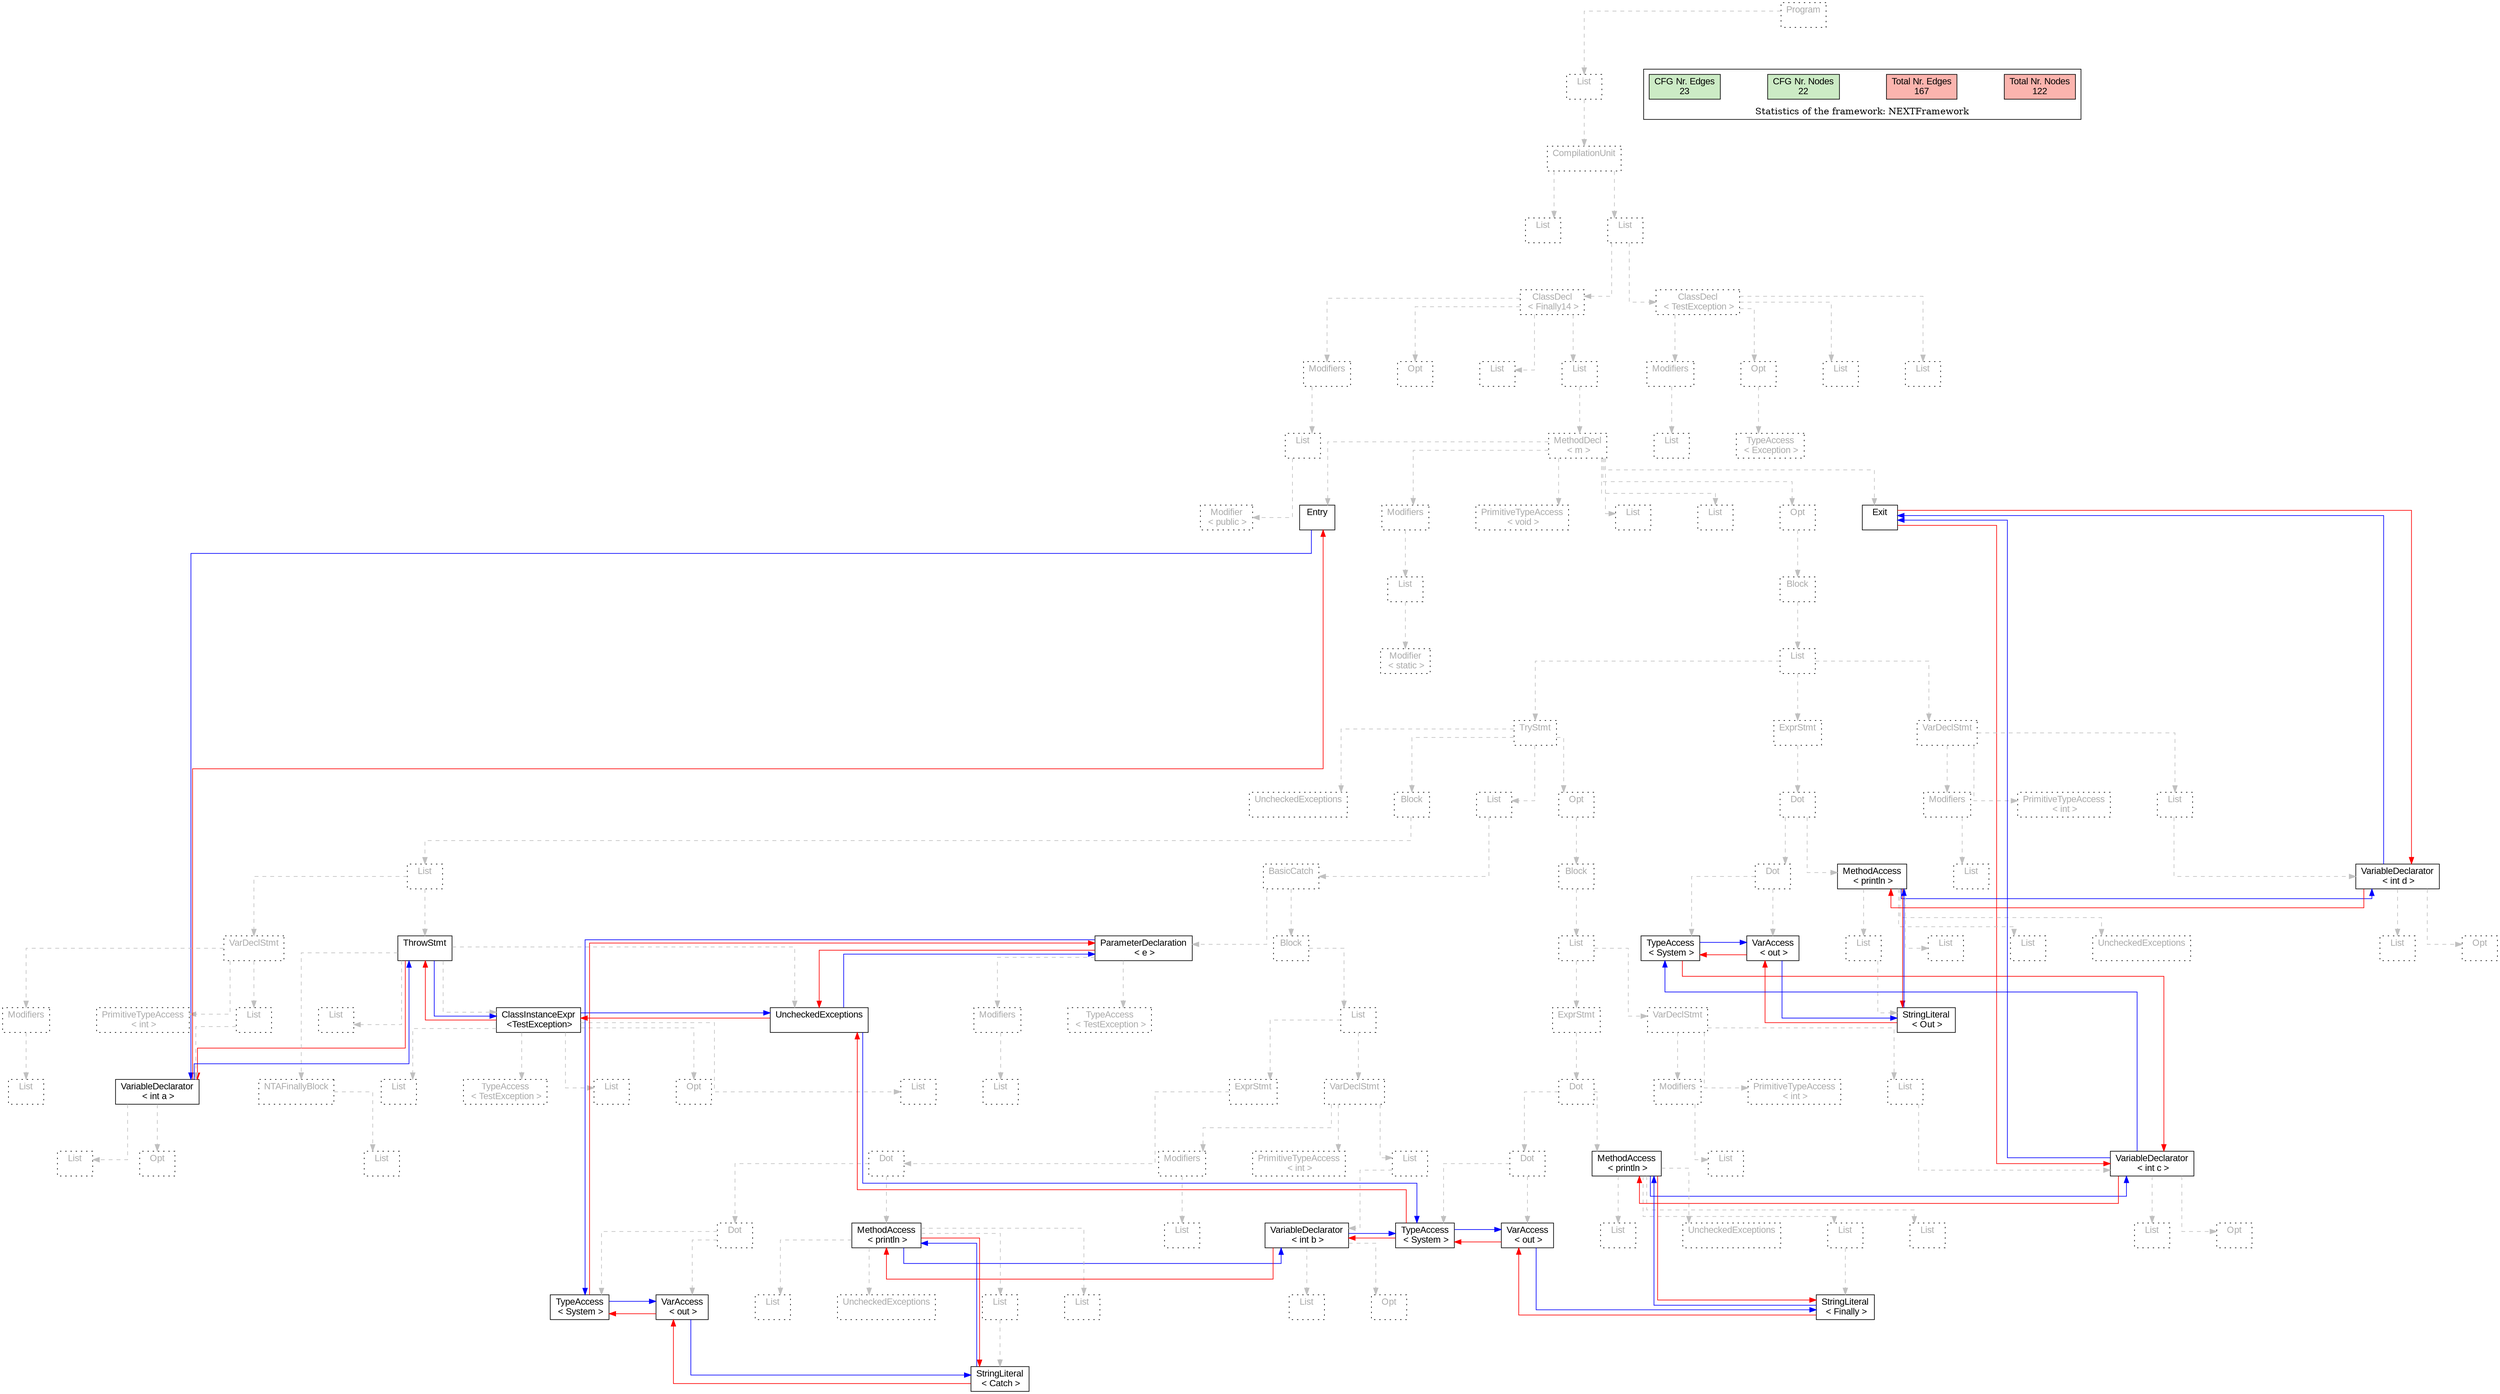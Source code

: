 digraph G {
graph [splines=ortho, nodesep="1", ranksep="1"]
node [shape=rect, fontname=Arial];
{ rank = same; "Program[0]"}
{ rank = same; "List[1]"}
{ rank = same; "CompilationUnit[2]"}
{ rank = same; "List[3]"; "List[4]"}
{ rank = same; "ClassDecl[5]"; "ClassDecl[115]"}
{ rank = same; "Modifiers[6]"; "Opt[9]"; "List[10]"; "List[11]"; "Modifiers[116]"; "Opt[118]"; "List[120]"; "List[121]"}
{ rank = same; "List[7]"; "MethodDecl[12]"; "List[117]"; "TypeAccess[119]"}
{ rank = same; "Modifier[8]"; "Entry[13]"; "Modifiers[14]"; "PrimitiveTypeAccess[17]"; "List[18]"; "List[19]"; "Opt[20]"; "Exit[21]"}
{ rank = same; "List[15]"; "Block[21]"}
{ rank = same; "Modifier[16]"; "List[22]"}
{ rank = same; "TryStmt[23]"; "ExprStmt[96]"; "VarDeclStmt[107]"}
{ rank = same; "Block[24]"; "List[46]"; "Opt[73]"; "UncheckedExceptions[95]"; "Dot[97]"; "Modifiers[108]"; "PrimitiveTypeAccess[110]"; "List[111]"}
{ rank = same; "List[25]"; "BasicCatch[47]"; "Block[74]"; "Dot[98]"; "MethodAccess[101]"; "List[109]"; "VariableDeclarator[112]"}
{ rank = same; "VarDeclStmt[26]"; "ThrowStmt[34]"; "ParameterDeclaration[48]"; "Block[52]"; "List[75]"; "TypeAccess[99]"; "VarAccess[100]"; "List[103]"; "List[105]"; "List[106]"; "UncheckedExceptions[102]"; "List[113]"; "Opt[114]"}
{ rank = same; "Modifiers[27]"; "PrimitiveTypeAccess[29]"; "List[30]"; "ClassInstanceExpr[36]"; "UncheckedExceptions[35]"; "List[45]"; "Modifiers[49]"; "TypeAccess[51]"; "List[53]"; "ExprStmt[76]"; "VarDeclStmt[87]"; "StringLiteral[104]"}
{ rank = same; "List[28]"; "VariableDeclarator[31]"; "TypeAccess[37]"; "List[38]"; "Opt[39]"; "List[40]"; "List[41]"; "NTAFinallyBlock[43]"; "List[50]"; "ExprStmt[54]"; "VarDeclStmt[65]"; "Dot[77]"; "Modifiers[88]"; "PrimitiveTypeAccess[90]"; "List[91]"}
{ rank = same; "List[32]"; "Opt[33]"; "List[44]"; "Dot[55]"; "Modifiers[66]"; "PrimitiveTypeAccess[68]"; "List[69]"; "Dot[78]"; "MethodAccess[81]"; "List[89]"; "VariableDeclarator[92]"}
{ rank = same; "Dot[56]"; "MethodAccess[59]"; "List[67]"; "VariableDeclarator[70]"; "TypeAccess[79]"; "VarAccess[80]"; "List[83]"; "List[85]"; "List[86]"; "UncheckedExceptions[82]"; "List[93]"; "Opt[94]"}
{ rank = same; "TypeAccess[57]"; "VarAccess[58]"; "List[61]"; "List[63]"; "List[64]"; "UncheckedExceptions[60]"; "List[71]"; "Opt[72]"; "StringLiteral[84]"}
{ rank = same; "StringLiteral[62]"}
"Program[0]" [label="Program\n ", style= dotted   fillcolor="#eeeeee" fontcolor="#aaaaaa"  ]
"List[1]" [label="List\n ", style= dotted   fillcolor="#eeeeee" fontcolor="#aaaaaa"  ]
"CompilationUnit[2]" [label="CompilationUnit\n ", style= dotted   fillcolor="#eeeeee" fontcolor="#aaaaaa"  ]
"List[3]" [label="List\n ", style= dotted   fillcolor="#eeeeee" fontcolor="#aaaaaa"  ]
"List[4]" [label="List\n ", style= dotted   fillcolor="#eeeeee" fontcolor="#aaaaaa"  ]
"ClassDecl[5]" [label="ClassDecl\n < Finally14 >", style= dotted   fillcolor="#eeeeee" fontcolor="#aaaaaa"  ]
"Modifiers[6]" [label="Modifiers\n ", style= dotted   fillcolor="#eeeeee" fontcolor="#aaaaaa"  ]
"List[7]" [label="List\n ", style= dotted   fillcolor="#eeeeee" fontcolor="#aaaaaa"  ]
"Modifier[8]" [label="Modifier\n < public >", style= dotted   fillcolor="#eeeeee" fontcolor="#aaaaaa"  ]
"Opt[9]" [label="Opt\n ", style= dotted   fillcolor="#eeeeee" fontcolor="#aaaaaa"  ]
"List[10]" [label="List\n ", style= dotted   fillcolor="#eeeeee" fontcolor="#aaaaaa"  ]
"List[11]" [label="List\n ", style= dotted   fillcolor="#eeeeee" fontcolor="#aaaaaa"  ]
"MethodDecl[12]" [label="MethodDecl\n < m >", style= dotted   fillcolor="#eeeeee" fontcolor="#aaaaaa"  ]
"Entry[13]" [label="Entry\n ", fillcolor=white   style=filled  ]
"Modifiers[14]" [label="Modifiers\n ", style= dotted   fillcolor="#eeeeee" fontcolor="#aaaaaa"  ]
"List[15]" [label="List\n ", style= dotted   fillcolor="#eeeeee" fontcolor="#aaaaaa"  ]
"Modifier[16]" [label="Modifier\n < static >", style= dotted   fillcolor="#eeeeee" fontcolor="#aaaaaa"  ]
"PrimitiveTypeAccess[17]" [label="PrimitiveTypeAccess\n < void >", style= dotted   fillcolor="#eeeeee" fontcolor="#aaaaaa"  ]
"List[18]" [label="List\n ", style= dotted   fillcolor="#eeeeee" fontcolor="#aaaaaa"  ]
"List[19]" [label="List\n ", style= dotted   fillcolor="#eeeeee" fontcolor="#aaaaaa"  ]
"Opt[20]" [label="Opt\n ", style= dotted   fillcolor="#eeeeee" fontcolor="#aaaaaa"  ]
"Block[21]" [label="Block\n ", style= dotted   fillcolor="#eeeeee" fontcolor="#aaaaaa"  ]
"List[22]" [label="List\n ", style= dotted   fillcolor="#eeeeee" fontcolor="#aaaaaa"  ]
"TryStmt[23]" [label="TryStmt\n ", style= dotted   fillcolor="#eeeeee" fontcolor="#aaaaaa"  ]
"Block[24]" [label="Block\n ", style= dotted   fillcolor="#eeeeee" fontcolor="#aaaaaa"  ]
"List[25]" [label="List\n ", style= dotted   fillcolor="#eeeeee" fontcolor="#aaaaaa"  ]
"VarDeclStmt[26]" [label="VarDeclStmt\n ", style= dotted   fillcolor="#eeeeee" fontcolor="#aaaaaa"  ]
"Modifiers[27]" [label="Modifiers\n ", style= dotted   fillcolor="#eeeeee" fontcolor="#aaaaaa"  ]
"List[28]" [label="List\n ", style= dotted   fillcolor="#eeeeee" fontcolor="#aaaaaa"  ]
"PrimitiveTypeAccess[29]" [label="PrimitiveTypeAccess\n < int >", style= dotted   fillcolor="#eeeeee" fontcolor="#aaaaaa"  ]
"List[30]" [label="List\n ", style= dotted   fillcolor="#eeeeee" fontcolor="#aaaaaa"  ]
"VariableDeclarator[31]" [label="VariableDeclarator\n < int a >", fillcolor=white   style=filled  ]
"List[32]" [label="List\n ", style= dotted   fillcolor="#eeeeee" fontcolor="#aaaaaa"  ]
"Opt[33]" [label="Opt\n ", style= dotted   fillcolor="#eeeeee" fontcolor="#aaaaaa"  ]
"ThrowStmt[34]" [label="ThrowStmt\n ", fillcolor=white   style=filled  ]
"ClassInstanceExpr[36]" [label="ClassInstanceExpr\n <TestException>", fillcolor=white   style=filled  ]
"TypeAccess[37]" [label="TypeAccess\n < TestException >", style= dotted   fillcolor="#eeeeee" fontcolor="#aaaaaa"  ]
"List[38]" [label="List\n ", style= dotted   fillcolor="#eeeeee" fontcolor="#aaaaaa"  ]
"Opt[39]" [label="Opt\n ", style= dotted   fillcolor="#eeeeee" fontcolor="#aaaaaa"  ]
"List[40]" [label="List\n ", style= dotted   fillcolor="#eeeeee" fontcolor="#aaaaaa"  ]
"List[41]" [label="List\n ", style= dotted   fillcolor="#eeeeee" fontcolor="#aaaaaa"  ]
"NTAFinallyBlock[43]" [label="NTAFinallyBlock\n ", style= dotted   fillcolor="#eeeeee" fontcolor="#aaaaaa"  ]
"List[44]" [label="List\n ", style= dotted   fillcolor="#eeeeee" fontcolor="#aaaaaa"  ]
"UncheckedExceptions[35]" [label="UncheckedExceptions\n ", fillcolor=white   style=filled  ]
"List[45]" [label="List\n ", style= dotted   fillcolor="#eeeeee" fontcolor="#aaaaaa"  ]
"List[46]" [label="List\n ", style= dotted   fillcolor="#eeeeee" fontcolor="#aaaaaa"  ]
"BasicCatch[47]" [label="BasicCatch\n ", style= dotted   fillcolor="#eeeeee" fontcolor="#aaaaaa"  ]
"ParameterDeclaration[48]" [label="ParameterDeclaration\n < e >", fillcolor=white   style=filled  ]
"Modifiers[49]" [label="Modifiers\n ", style= dotted   fillcolor="#eeeeee" fontcolor="#aaaaaa"  ]
"List[50]" [label="List\n ", style= dotted   fillcolor="#eeeeee" fontcolor="#aaaaaa"  ]
"TypeAccess[51]" [label="TypeAccess\n < TestException >", style= dotted   fillcolor="#eeeeee" fontcolor="#aaaaaa"  ]
"Block[52]" [label="Block\n ", style= dotted   fillcolor="#eeeeee" fontcolor="#aaaaaa"  ]
"List[53]" [label="List\n ", style= dotted   fillcolor="#eeeeee" fontcolor="#aaaaaa"  ]
"ExprStmt[54]" [label="ExprStmt\n ", style= dotted   fillcolor="#eeeeee" fontcolor="#aaaaaa"  ]
"Dot[55]" [label="Dot\n ", style= dotted   fillcolor="#eeeeee" fontcolor="#aaaaaa"  ]
"Dot[56]" [label="Dot\n ", style= dotted   fillcolor="#eeeeee" fontcolor="#aaaaaa"  ]
"TypeAccess[57]" [label="TypeAccess\n < System >", fillcolor=white   style=filled  ]
"VarAccess[58]" [label="VarAccess\n < out >", fillcolor=white   style=filled  ]
"MethodAccess[59]" [label="MethodAccess\n < println >", fillcolor=white   style=filled  ]
"List[61]" [label="List\n ", style= dotted   fillcolor="#eeeeee" fontcolor="#aaaaaa"  ]
"StringLiteral[62]" [label="StringLiteral\n < Catch >", fillcolor=white   style=filled  ]
"List[63]" [label="List\n ", style= dotted   fillcolor="#eeeeee" fontcolor="#aaaaaa"  ]
"List[64]" [label="List\n ", style= dotted   fillcolor="#eeeeee" fontcolor="#aaaaaa"  ]
"UncheckedExceptions[60]" [label="UncheckedExceptions\n ", style= dotted   fillcolor="#eeeeee" fontcolor="#aaaaaa"  ]
"VarDeclStmt[65]" [label="VarDeclStmt\n ", style= dotted   fillcolor="#eeeeee" fontcolor="#aaaaaa"  ]
"Modifiers[66]" [label="Modifiers\n ", style= dotted   fillcolor="#eeeeee" fontcolor="#aaaaaa"  ]
"List[67]" [label="List\n ", style= dotted   fillcolor="#eeeeee" fontcolor="#aaaaaa"  ]
"PrimitiveTypeAccess[68]" [label="PrimitiveTypeAccess\n < int >", style= dotted   fillcolor="#eeeeee" fontcolor="#aaaaaa"  ]
"List[69]" [label="List\n ", style= dotted   fillcolor="#eeeeee" fontcolor="#aaaaaa"  ]
"VariableDeclarator[70]" [label="VariableDeclarator\n < int b >", fillcolor=white   style=filled  ]
"List[71]" [label="List\n ", style= dotted   fillcolor="#eeeeee" fontcolor="#aaaaaa"  ]
"Opt[72]" [label="Opt\n ", style= dotted   fillcolor="#eeeeee" fontcolor="#aaaaaa"  ]
"Opt[73]" [label="Opt\n ", style= dotted   fillcolor="#eeeeee" fontcolor="#aaaaaa"  ]
"Block[74]" [label="Block\n ", style= dotted   fillcolor="#eeeeee" fontcolor="#aaaaaa"  ]
"List[75]" [label="List\n ", style= dotted   fillcolor="#eeeeee" fontcolor="#aaaaaa"  ]
"ExprStmt[76]" [label="ExprStmt\n ", style= dotted   fillcolor="#eeeeee" fontcolor="#aaaaaa"  ]
"Dot[77]" [label="Dot\n ", style= dotted   fillcolor="#eeeeee" fontcolor="#aaaaaa"  ]
"Dot[78]" [label="Dot\n ", style= dotted   fillcolor="#eeeeee" fontcolor="#aaaaaa"  ]
"TypeAccess[79]" [label="TypeAccess\n < System >", fillcolor=white   style=filled  ]
"VarAccess[80]" [label="VarAccess\n < out >", fillcolor=white   style=filled  ]
"MethodAccess[81]" [label="MethodAccess\n < println >", fillcolor=white   style=filled  ]
"List[83]" [label="List\n ", style= dotted   fillcolor="#eeeeee" fontcolor="#aaaaaa"  ]
"StringLiteral[84]" [label="StringLiteral\n < Finally >", fillcolor=white   style=filled  ]
"List[85]" [label="List\n ", style= dotted   fillcolor="#eeeeee" fontcolor="#aaaaaa"  ]
"List[86]" [label="List\n ", style= dotted   fillcolor="#eeeeee" fontcolor="#aaaaaa"  ]
"UncheckedExceptions[82]" [label="UncheckedExceptions\n ", style= dotted   fillcolor="#eeeeee" fontcolor="#aaaaaa"  ]
"VarDeclStmt[87]" [label="VarDeclStmt\n ", style= dotted   fillcolor="#eeeeee" fontcolor="#aaaaaa"  ]
"Modifiers[88]" [label="Modifiers\n ", style= dotted   fillcolor="#eeeeee" fontcolor="#aaaaaa"  ]
"List[89]" [label="List\n ", style= dotted   fillcolor="#eeeeee" fontcolor="#aaaaaa"  ]
"PrimitiveTypeAccess[90]" [label="PrimitiveTypeAccess\n < int >", style= dotted   fillcolor="#eeeeee" fontcolor="#aaaaaa"  ]
"List[91]" [label="List\n ", style= dotted   fillcolor="#eeeeee" fontcolor="#aaaaaa"  ]
"VariableDeclarator[92]" [label="VariableDeclarator\n < int c >", fillcolor=white   style=filled  ]
"List[93]" [label="List\n ", style= dotted   fillcolor="#eeeeee" fontcolor="#aaaaaa"  ]
"Opt[94]" [label="Opt\n ", style= dotted   fillcolor="#eeeeee" fontcolor="#aaaaaa"  ]
"UncheckedExceptions[95]" [label="UncheckedExceptions\n ", style= dotted   fillcolor="#eeeeee" fontcolor="#aaaaaa"  ]
"ExprStmt[96]" [label="ExprStmt\n ", style= dotted   fillcolor="#eeeeee" fontcolor="#aaaaaa"  ]
"Dot[97]" [label="Dot\n ", style= dotted   fillcolor="#eeeeee" fontcolor="#aaaaaa"  ]
"Dot[98]" [label="Dot\n ", style= dotted   fillcolor="#eeeeee" fontcolor="#aaaaaa"  ]
"TypeAccess[99]" [label="TypeAccess\n < System >", fillcolor=white   style=filled  ]
"VarAccess[100]" [label="VarAccess\n < out >", fillcolor=white   style=filled  ]
"MethodAccess[101]" [label="MethodAccess\n < println >", fillcolor=white   style=filled  ]
"List[103]" [label="List\n ", style= dotted   fillcolor="#eeeeee" fontcolor="#aaaaaa"  ]
"StringLiteral[104]" [label="StringLiteral\n < Out >", fillcolor=white   style=filled  ]
"List[105]" [label="List\n ", style= dotted   fillcolor="#eeeeee" fontcolor="#aaaaaa"  ]
"List[106]" [label="List\n ", style= dotted   fillcolor="#eeeeee" fontcolor="#aaaaaa"  ]
"UncheckedExceptions[102]" [label="UncheckedExceptions\n ", style= dotted   fillcolor="#eeeeee" fontcolor="#aaaaaa"  ]
"VarDeclStmt[107]" [label="VarDeclStmt\n ", style= dotted   fillcolor="#eeeeee" fontcolor="#aaaaaa"  ]
"Modifiers[108]" [label="Modifiers\n ", style= dotted   fillcolor="#eeeeee" fontcolor="#aaaaaa"  ]
"List[109]" [label="List\n ", style= dotted   fillcolor="#eeeeee" fontcolor="#aaaaaa"  ]
"PrimitiveTypeAccess[110]" [label="PrimitiveTypeAccess\n < int >", style= dotted   fillcolor="#eeeeee" fontcolor="#aaaaaa"  ]
"List[111]" [label="List\n ", style= dotted   fillcolor="#eeeeee" fontcolor="#aaaaaa"  ]
"VariableDeclarator[112]" [label="VariableDeclarator\n < int d >", fillcolor=white   style=filled  ]
"List[113]" [label="List\n ", style= dotted   fillcolor="#eeeeee" fontcolor="#aaaaaa"  ]
"Opt[114]" [label="Opt\n ", style= dotted   fillcolor="#eeeeee" fontcolor="#aaaaaa"  ]
"Exit[21]" [label="Exit\n ", fillcolor=white   style=filled  ]
"ClassDecl[115]" [label="ClassDecl\n < TestException >", style= dotted   fillcolor="#eeeeee" fontcolor="#aaaaaa"  ]
"Modifiers[116]" [label="Modifiers\n ", style= dotted   fillcolor="#eeeeee" fontcolor="#aaaaaa"  ]
"List[117]" [label="List\n ", style= dotted   fillcolor="#eeeeee" fontcolor="#aaaaaa"  ]
"Opt[118]" [label="Opt\n ", style= dotted   fillcolor="#eeeeee" fontcolor="#aaaaaa"  ]
"TypeAccess[119]" [label="TypeAccess\n < Exception >", style= dotted   fillcolor="#eeeeee" fontcolor="#aaaaaa"  ]
"List[120]" [label="List\n ", style= dotted   fillcolor="#eeeeee" fontcolor="#aaaaaa"  ]
"List[121]" [label="List\n ", style= dotted   fillcolor="#eeeeee" fontcolor="#aaaaaa"  ]
"CompilationUnit[2]" -> "List[3]" [style=dashed, color=gray]
"List[7]" -> "Modifier[8]" [style=dashed, color=gray]
"Modifiers[6]" -> "List[7]" [style=dashed, color=gray]
"ClassDecl[5]" -> "Modifiers[6]" [style=dashed, color=gray]
"ClassDecl[5]" -> "Opt[9]" [style=dashed, color=gray]
"ClassDecl[5]" -> "List[10]" [style=dashed, color=gray]
"MethodDecl[12]" -> "Entry[13]" [style=dashed, color=gray]
"List[15]" -> "Modifier[16]" [style=dashed, color=gray]
"Modifiers[14]" -> "List[15]" [style=dashed, color=gray]
"MethodDecl[12]" -> "Modifiers[14]" [style=dashed, color=gray]
"MethodDecl[12]" -> "PrimitiveTypeAccess[17]" [style=dashed, color=gray]
"MethodDecl[12]" -> "List[18]" [style=dashed, color=gray]
"MethodDecl[12]" -> "List[19]" [style=dashed, color=gray]
"Modifiers[27]" -> "List[28]" [style=dashed, color=gray]
"VarDeclStmt[26]" -> "Modifiers[27]" [style=dashed, color=gray]
"VarDeclStmt[26]" -> "PrimitiveTypeAccess[29]" [style=dashed, color=gray]
"VariableDeclarator[31]" -> "List[32]" [style=dashed, color=gray]
"VariableDeclarator[31]" -> "Opt[33]" [style=dashed, color=gray]
"List[30]" -> "VariableDeclarator[31]" [style=dashed, color=gray]
"VarDeclStmt[26]" -> "List[30]" [style=dashed, color=gray]
"List[25]" -> "VarDeclStmt[26]" [style=dashed, color=gray]
"ClassInstanceExpr[36]" -> "TypeAccess[37]" [style=dashed, color=gray]
"ClassInstanceExpr[36]" -> "List[38]" [style=dashed, color=gray]
"ClassInstanceExpr[36]" -> "Opt[39]" [style=dashed, color=gray]
"ClassInstanceExpr[36]" -> "List[40]" [style=dashed, color=gray]
"ClassInstanceExpr[36]" -> "List[41]" [style=dashed, color=gray]
"ThrowStmt[34]" -> "ClassInstanceExpr[36]" [style=dashed, color=gray]
"NTAFinallyBlock[43]" -> "List[44]" [style=dashed, color=gray]
"ThrowStmt[34]" -> "NTAFinallyBlock[43]" [style=dashed, color=gray]
"ThrowStmt[34]" -> "UncheckedExceptions[35]" [style=dashed, color=gray]
"ThrowStmt[34]" -> "List[45]" [style=dashed, color=gray]
"List[25]" -> "ThrowStmt[34]" [style=dashed, color=gray]
"Block[24]" -> "List[25]" [style=dashed, color=gray]
"TryStmt[23]" -> "Block[24]" [style=dashed, color=gray]
"Modifiers[49]" -> "List[50]" [style=dashed, color=gray]
"ParameterDeclaration[48]" -> "Modifiers[49]" [style=dashed, color=gray]
"ParameterDeclaration[48]" -> "TypeAccess[51]" [style=dashed, color=gray]
"BasicCatch[47]" -> "ParameterDeclaration[48]" [style=dashed, color=gray]
"Dot[56]" -> "TypeAccess[57]" [style=dashed, color=gray]
"Dot[56]" -> "VarAccess[58]" [style=dashed, color=gray]
"Dot[55]" -> "Dot[56]" [style=dashed, color=gray]
"List[61]" -> "StringLiteral[62]" [style=dashed, color=gray]
"MethodAccess[59]" -> "List[61]" [style=dashed, color=gray]
"MethodAccess[59]" -> "List[63]" [style=dashed, color=gray]
"MethodAccess[59]" -> "List[64]" [style=dashed, color=gray]
"MethodAccess[59]" -> "UncheckedExceptions[60]" [style=dashed, color=gray]
"Dot[55]" -> "MethodAccess[59]" [style=dashed, color=gray]
"ExprStmt[54]" -> "Dot[55]" [style=dashed, color=gray]
"List[53]" -> "ExprStmt[54]" [style=dashed, color=gray]
"Modifiers[66]" -> "List[67]" [style=dashed, color=gray]
"VarDeclStmt[65]" -> "Modifiers[66]" [style=dashed, color=gray]
"VarDeclStmt[65]" -> "PrimitiveTypeAccess[68]" [style=dashed, color=gray]
"VariableDeclarator[70]" -> "List[71]" [style=dashed, color=gray]
"VariableDeclarator[70]" -> "Opt[72]" [style=dashed, color=gray]
"List[69]" -> "VariableDeclarator[70]" [style=dashed, color=gray]
"VarDeclStmt[65]" -> "List[69]" [style=dashed, color=gray]
"List[53]" -> "VarDeclStmt[65]" [style=dashed, color=gray]
"Block[52]" -> "List[53]" [style=dashed, color=gray]
"BasicCatch[47]" -> "Block[52]" [style=dashed, color=gray]
"List[46]" -> "BasicCatch[47]" [style=dashed, color=gray]
"TryStmt[23]" -> "List[46]" [style=dashed, color=gray]
"Dot[78]" -> "TypeAccess[79]" [style=dashed, color=gray]
"Dot[78]" -> "VarAccess[80]" [style=dashed, color=gray]
"Dot[77]" -> "Dot[78]" [style=dashed, color=gray]
"List[83]" -> "StringLiteral[84]" [style=dashed, color=gray]
"MethodAccess[81]" -> "List[83]" [style=dashed, color=gray]
"MethodAccess[81]" -> "List[85]" [style=dashed, color=gray]
"MethodAccess[81]" -> "List[86]" [style=dashed, color=gray]
"MethodAccess[81]" -> "UncheckedExceptions[82]" [style=dashed, color=gray]
"Dot[77]" -> "MethodAccess[81]" [style=dashed, color=gray]
"ExprStmt[76]" -> "Dot[77]" [style=dashed, color=gray]
"List[75]" -> "ExprStmt[76]" [style=dashed, color=gray]
"Modifiers[88]" -> "List[89]" [style=dashed, color=gray]
"VarDeclStmt[87]" -> "Modifiers[88]" [style=dashed, color=gray]
"VarDeclStmt[87]" -> "PrimitiveTypeAccess[90]" [style=dashed, color=gray]
"VariableDeclarator[92]" -> "List[93]" [style=dashed, color=gray]
"VariableDeclarator[92]" -> "Opt[94]" [style=dashed, color=gray]
"List[91]" -> "VariableDeclarator[92]" [style=dashed, color=gray]
"VarDeclStmt[87]" -> "List[91]" [style=dashed, color=gray]
"List[75]" -> "VarDeclStmt[87]" [style=dashed, color=gray]
"Block[74]" -> "List[75]" [style=dashed, color=gray]
"Opt[73]" -> "Block[74]" [style=dashed, color=gray]
"TryStmt[23]" -> "Opt[73]" [style=dashed, color=gray]
"TryStmt[23]" -> "UncheckedExceptions[95]" [style=dashed, color=gray]
"List[22]" -> "TryStmt[23]" [style=dashed, color=gray]
"Dot[98]" -> "TypeAccess[99]" [style=dashed, color=gray]
"Dot[98]" -> "VarAccess[100]" [style=dashed, color=gray]
"Dot[97]" -> "Dot[98]" [style=dashed, color=gray]
"List[103]" -> "StringLiteral[104]" [style=dashed, color=gray]
"MethodAccess[101]" -> "List[103]" [style=dashed, color=gray]
"MethodAccess[101]" -> "List[105]" [style=dashed, color=gray]
"MethodAccess[101]" -> "List[106]" [style=dashed, color=gray]
"MethodAccess[101]" -> "UncheckedExceptions[102]" [style=dashed, color=gray]
"Dot[97]" -> "MethodAccess[101]" [style=dashed, color=gray]
"ExprStmt[96]" -> "Dot[97]" [style=dashed, color=gray]
"List[22]" -> "ExprStmt[96]" [style=dashed, color=gray]
"Modifiers[108]" -> "List[109]" [style=dashed, color=gray]
"VarDeclStmt[107]" -> "Modifiers[108]" [style=dashed, color=gray]
"VarDeclStmt[107]" -> "PrimitiveTypeAccess[110]" [style=dashed, color=gray]
"VariableDeclarator[112]" -> "List[113]" [style=dashed, color=gray]
"VariableDeclarator[112]" -> "Opt[114]" [style=dashed, color=gray]
"List[111]" -> "VariableDeclarator[112]" [style=dashed, color=gray]
"VarDeclStmt[107]" -> "List[111]" [style=dashed, color=gray]
"List[22]" -> "VarDeclStmt[107]" [style=dashed, color=gray]
"Block[21]" -> "List[22]" [style=dashed, color=gray]
"Opt[20]" -> "Block[21]" [style=dashed, color=gray]
"MethodDecl[12]" -> "Opt[20]" [style=dashed, color=gray]
"MethodDecl[12]" -> "Exit[21]" [style=dashed, color=gray]
"List[11]" -> "MethodDecl[12]" [style=dashed, color=gray]
"ClassDecl[5]" -> "List[11]" [style=dashed, color=gray]
"List[4]" -> "ClassDecl[5]" [style=dashed, color=gray]
"Modifiers[116]" -> "List[117]" [style=dashed, color=gray]
"ClassDecl[115]" -> "Modifiers[116]" [style=dashed, color=gray]
"Opt[118]" -> "TypeAccess[119]" [style=dashed, color=gray]
"ClassDecl[115]" -> "Opt[118]" [style=dashed, color=gray]
"ClassDecl[115]" -> "List[120]" [style=dashed, color=gray]
"ClassDecl[115]" -> "List[121]" [style=dashed, color=gray]
"List[4]" -> "ClassDecl[115]" [style=dashed, color=gray]
"CompilationUnit[2]" -> "List[4]" [style=dashed, color=gray]
"List[1]" -> "CompilationUnit[2]" [style=dashed, color=gray]
"Program[0]" -> "List[1]" [style=dashed, color=gray]
"Exit[21]" -> "VariableDeclarator[92]" [color=red, constraint=false]
"Exit[21]" -> "VariableDeclarator[112]" [color=red, constraint=false]
"VariableDeclarator[112]" -> "Exit[21]" [color=blue, constraint=false, xlabel=" "] 
"VariableDeclarator[112]" -> "MethodAccess[101]" [color=red, constraint=false]
"MethodAccess[101]" -> "VariableDeclarator[112]" [color=blue, constraint=false, xlabel=" "] 
"MethodAccess[101]" -> "StringLiteral[104]" [color=red, constraint=false]
"StringLiteral[104]" -> "MethodAccess[101]" [color=blue, constraint=false, xlabel=" "] 
"StringLiteral[104]" -> "VarAccess[100]" [color=red, constraint=false]
"VarAccess[100]" -> "StringLiteral[104]" [color=blue, constraint=false, xlabel=" "] 
"VarAccess[100]" -> "TypeAccess[99]" [color=red, constraint=false]
"TypeAccess[99]" -> "VarAccess[100]" [color=blue, constraint=false, xlabel=" "] 
"TypeAccess[99]" -> "VariableDeclarator[92]" [color=red, constraint=false]
"VariableDeclarator[92]" -> "TypeAccess[99]" [color=blue, constraint=false, xlabel=" "] 
"VariableDeclarator[92]" -> "Exit[21]" [color=blue, constraint=false, xlabel=" "] 
"VariableDeclarator[92]" -> "MethodAccess[81]" [color=red, constraint=false]
"MethodAccess[81]" -> "VariableDeclarator[92]" [color=blue, constraint=false, xlabel=" "] 
"MethodAccess[81]" -> "StringLiteral[84]" [color=red, constraint=false]
"StringLiteral[84]" -> "MethodAccess[81]" [color=blue, constraint=false, xlabel=" "] 
"StringLiteral[84]" -> "VarAccess[80]" [color=red, constraint=false]
"VarAccess[80]" -> "StringLiteral[84]" [color=blue, constraint=false, xlabel=" "] 
"VarAccess[80]" -> "TypeAccess[79]" [color=red, constraint=false]
"TypeAccess[79]" -> "VarAccess[80]" [color=blue, constraint=false, xlabel=" "] 
"TypeAccess[79]" -> "UncheckedExceptions[35]" [color=red, constraint=false]
"TypeAccess[79]" -> "VariableDeclarator[70]" [color=red, constraint=false]
"VariableDeclarator[70]" -> "TypeAccess[79]" [color=blue, constraint=false, xlabel=" "] 
"VariableDeclarator[70]" -> "MethodAccess[59]" [color=red, constraint=false]
"MethodAccess[59]" -> "VariableDeclarator[70]" [color=blue, constraint=false, xlabel=" "] 
"MethodAccess[59]" -> "StringLiteral[62]" [color=red, constraint=false]
"StringLiteral[62]" -> "MethodAccess[59]" [color=blue, constraint=false, xlabel=" "] 
"StringLiteral[62]" -> "VarAccess[58]" [color=red, constraint=false]
"VarAccess[58]" -> "StringLiteral[62]" [color=blue, constraint=false, xlabel=" "] 
"VarAccess[58]" -> "TypeAccess[57]" [color=red, constraint=false]
"TypeAccess[57]" -> "VarAccess[58]" [color=blue, constraint=false, xlabel=" "] 
"TypeAccess[57]" -> "ParameterDeclaration[48]" [color=red, constraint=false]
"ParameterDeclaration[48]" -> "TypeAccess[57]" [color=blue, constraint=false, xlabel=" "] 
"ParameterDeclaration[48]" -> "UncheckedExceptions[35]" [color=red, constraint=false]
"UncheckedExceptions[35]" -> "ParameterDeclaration[48]" [color=blue, constraint=false, xlabel=" "] 
"UncheckedExceptions[35]" -> "TypeAccess[79]" [color=blue, constraint=false, xlabel=" "] 
"UncheckedExceptions[35]" -> "ClassInstanceExpr[36]" [color=red, constraint=false]
"ClassInstanceExpr[36]" -> "UncheckedExceptions[35]" [color=blue, constraint=false, xlabel=" "] 
"ClassInstanceExpr[36]" -> "ThrowStmt[34]" [color=red, constraint=false]
"ThrowStmt[34]" -> "ClassInstanceExpr[36]" [color=blue, constraint=false, xlabel=" "] 
"ThrowStmt[34]" -> "VariableDeclarator[31]" [color=red, constraint=false]
"VariableDeclarator[31]" -> "ThrowStmt[34]" [color=blue, constraint=false, xlabel=" "] 
"VariableDeclarator[31]" -> "Entry[13]" [color=red, constraint=false]
"Entry[13]" -> "VariableDeclarator[31]" [color=blue, constraint=false, xlabel=" "] 
"List[3]" -> "List[4]" [style=invis]
"ClassDecl[5]" -> "ClassDecl[115]" [style=invis]
"Modifiers[6]" -> "Opt[9]" -> "List[10]" -> "List[11]" [style=invis]
"Entry[13]" -> "Modifiers[14]" -> "PrimitiveTypeAccess[17]" -> "List[18]" -> "List[19]" -> "Opt[20]" -> "Exit[21]" [style=invis]
"TryStmt[23]" -> "ExprStmt[96]" -> "VarDeclStmt[107]" [style=invis]
"Block[24]" -> "List[46]" -> "Opt[73]" [style=invis]
"VarDeclStmt[26]" -> "ThrowStmt[34]" [style=invis]
"Modifiers[27]" -> "PrimitiveTypeAccess[29]" -> "List[30]" [style=invis]
"List[32]" -> "Opt[33]" [style=invis]
"TypeAccess[37]" -> "List[38]" -> "Opt[39]" [style=invis]
"ParameterDeclaration[48]" -> "Block[52]" [style=invis]
"Modifiers[49]" -> "TypeAccess[51]" [style=invis]
"ExprStmt[54]" -> "VarDeclStmt[65]" [style=invis]
"Dot[56]" -> "MethodAccess[59]" [style=invis]
"TypeAccess[57]" -> "VarAccess[58]" [style=invis]
"Modifiers[66]" -> "PrimitiveTypeAccess[68]" -> "List[69]" [style=invis]
"List[71]" -> "Opt[72]" [style=invis]
"ExprStmt[76]" -> "VarDeclStmt[87]" [style=invis]
"Dot[78]" -> "MethodAccess[81]" [style=invis]
"TypeAccess[79]" -> "VarAccess[80]" [style=invis]
"Modifiers[88]" -> "PrimitiveTypeAccess[90]" -> "List[91]" [style=invis]
"List[93]" -> "Opt[94]" [style=invis]
"Dot[98]" -> "MethodAccess[101]" [style=invis]
"TypeAccess[99]" -> "VarAccess[100]" [style=invis]
"Modifiers[108]" -> "PrimitiveTypeAccess[110]" -> "List[111]" [style=invis]
"List[113]" -> "Opt[114]" [style=invis]
"Modifiers[116]" -> "Opt[118]" -> "List[120]" -> "List[121]" [style=invis]

subgraph cluster_legend {
{node [style=filled, fillcolor=1, colorscheme="pastel13"]
Nodes [label="Total Nr. Nodes
122", fillcolor=1]
Edges [label="Total Nr. Edges
167", fillcolor=1]
NodesCFG [label="CFG Nr. Nodes
22", fillcolor=3]
EdgesCFG [label="CFG Nr. Edges
23", fillcolor=3]
Nodes-> "Program[0]" -> NodesCFG  [style="invis"]
Edges -> "Program[0]" ->EdgesCFG [style="invis"]}
label = "Statistics of the framework: NEXTFramework"
style="solid"
ranksep=0.05
nodesep=0.01
labelloc = b
len=2
}}